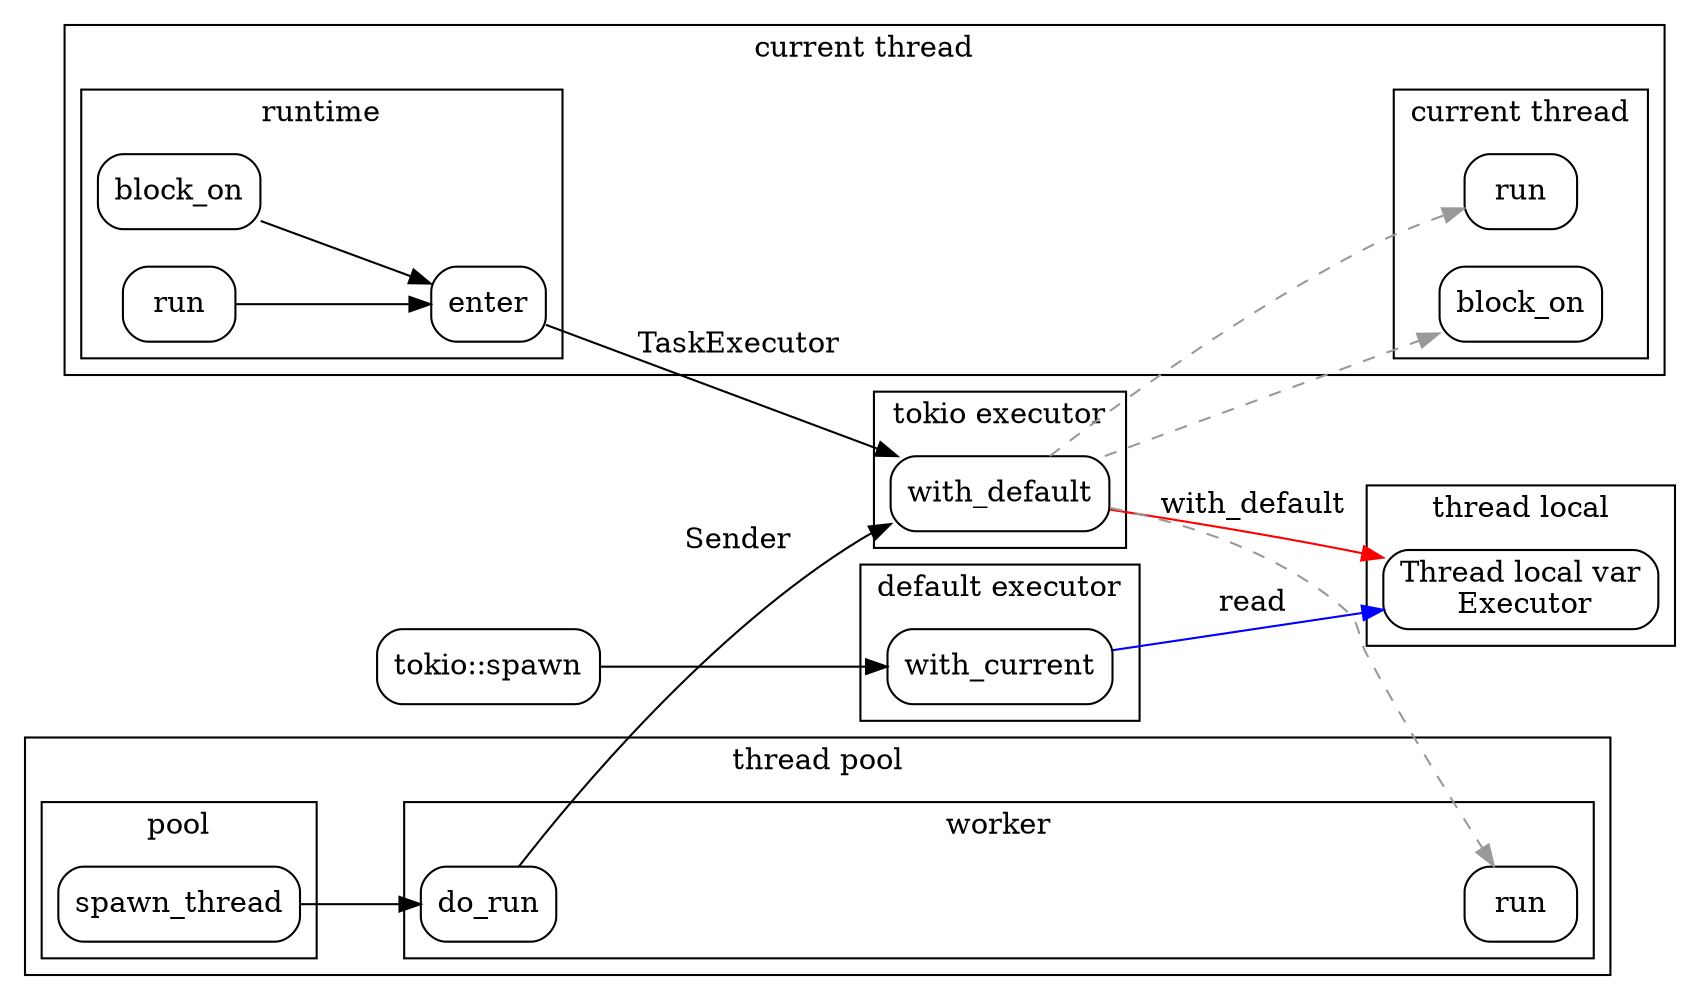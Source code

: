 //
// executor-setup.dot
//
// Created on 07-10-2019 by xieyu
//
digraph executorsetup {
  rankdir=LR;
  newrank=true;
  node[shape="box";style="rounded"]
  subgraph cluster_thread_local {
    label="thread local";
    EXECUTOR[label="Thread local var\n Executor"];
  }

  subgraph cluster_current_thread{
    label="current thread"
    subgraph cluster_runtime {
      label="runtime"
      current_thread_run[label="run"]
      block_on -> enter;
      run -> enter;
    }
    subgraph cluster_current_thread{
      label="current thread"
      current_thread_block_on[label="block_on"];
      current_thread_run[label="run"];
    }
  }

  subgraph cluster_tokio_executor{
    label="tokio executor"
    with_default -> EXECUTOR[label="with_default";color=red];
  }

  subgraph cluster_thread_pool{
    label="thread pool"
    subgraph cluster_pool {
      label="pool"
      spawn_thread;
    }

    subgraph cluster_worker{
      label="worker"
      do_run;
      worker_run[label="run"];
    }
    spawn_thread -> do_run;
  }

  subgraph cluster_default_executor{
    label="default executor";
    with_current;
  }

  tokio_spawn[label="tokio::spawn"];

  enter -> with_default[label="TaskExecutor"];
  do_run -> with_default[label="Sender"];
  with_default -> {worker_run, current_thread_run, current_thread_block_on}[style=dashed;color=gray60];

  tokio_spawn -> with_current;
  with_current -> EXECUTOR[label="read";color=blue];
}

